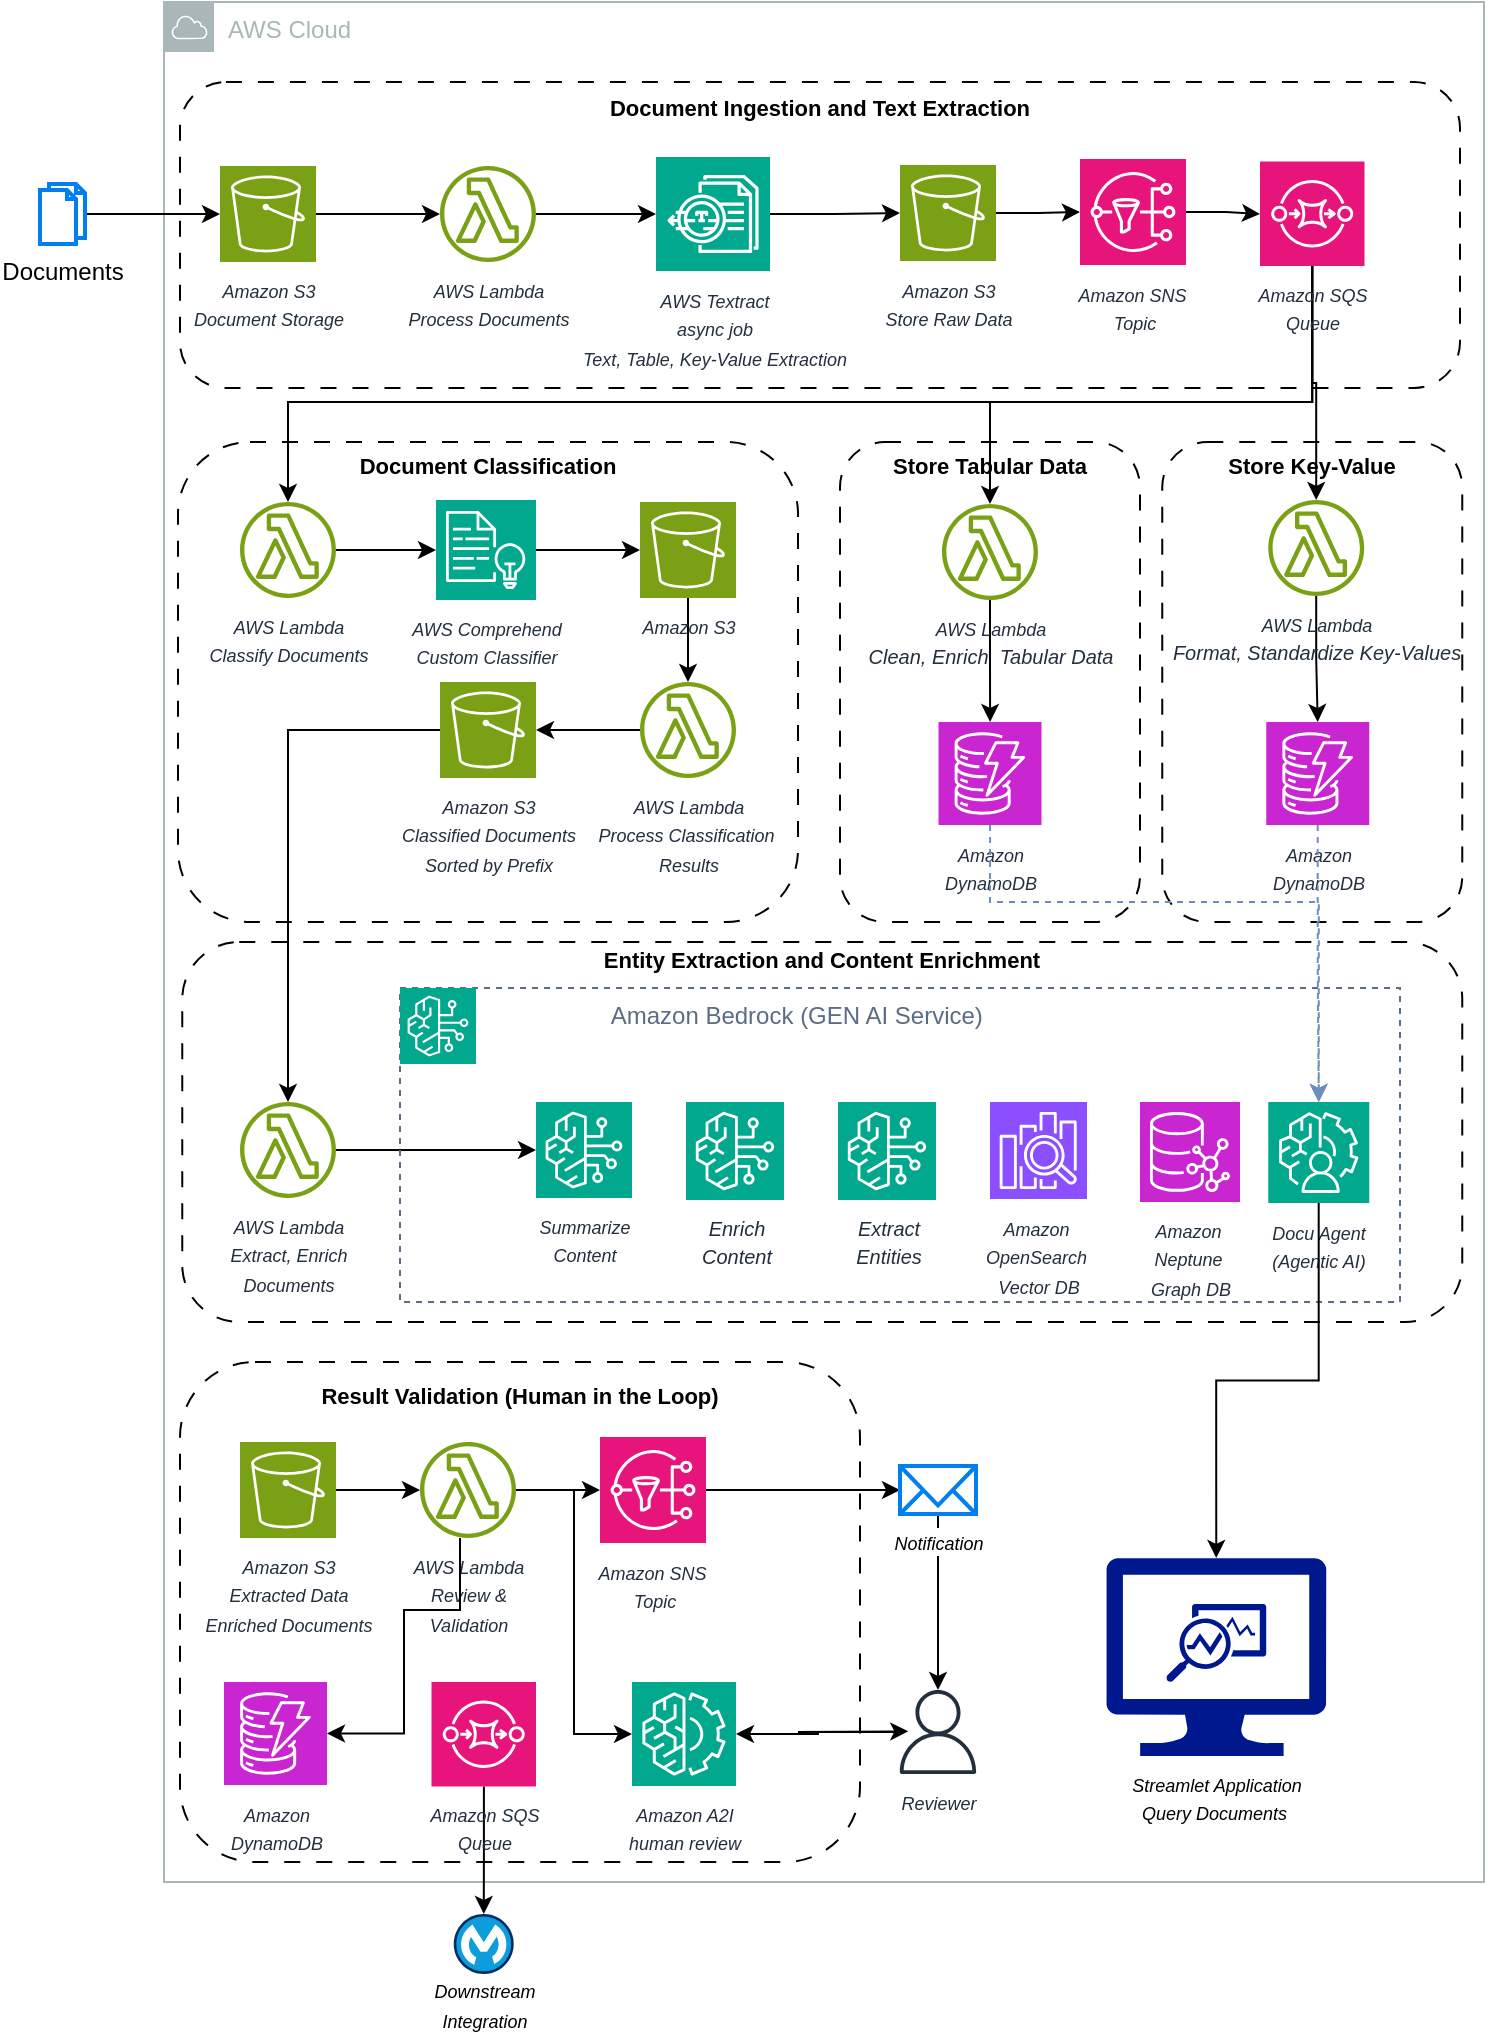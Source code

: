 <mxfile version="27.0.3">
  <diagram name="Page-1" id="NogRkSOAm32XdrOW8xc-">
    <mxGraphModel dx="1001" dy="650" grid="1" gridSize="10" guides="1" tooltips="1" connect="1" arrows="1" fold="1" page="1" pageScale="1" pageWidth="827" pageHeight="1169" background="light-dark(#ffffff, #121212)" math="0" shadow="0">
      <root>
        <mxCell id="0" />
        <mxCell id="1" parent="0" />
        <mxCell id="T2LF8L_uDnmq5nDxk4sU-1" value="AWS Cloud" style="sketch=0;outlineConnect=0;gradientColor=none;html=1;whiteSpace=wrap;fontSize=12;fontStyle=0;shape=mxgraph.aws4.group;grIcon=mxgraph.aws4.group_aws_cloud;strokeColor=#AAB7B8;fillColor=none;verticalAlign=top;align=left;spacingLeft=30;fontColor=#AAB7B8;dashed=0;" parent="1" vertex="1">
          <mxGeometry x="102" y="144" width="660" height="940" as="geometry" />
        </mxCell>
        <mxCell id="gYwktDeHYhvJT9wic2Yn-28" value="&lt;font style=&quot;font-size: 11px;&quot;&gt;&lt;b&gt;Entity Extraction and Content Enrichment&lt;/b&gt;&lt;/font&gt;&lt;div&gt;&lt;span style=&quot;font-size: 11px;&quot;&gt;&lt;b&gt;&lt;br&gt;&lt;/b&gt;&lt;/span&gt;&lt;/div&gt;&lt;div&gt;&lt;span style=&quot;font-size: 11px;&quot;&gt;&lt;b&gt;&lt;br&gt;&lt;/b&gt;&lt;/span&gt;&lt;/div&gt;&lt;div&gt;&lt;span style=&quot;font-size: 11px;&quot;&gt;&lt;b&gt;&lt;br&gt;&lt;/b&gt;&lt;/span&gt;&lt;div&gt;&lt;b&gt;&lt;br&gt;&lt;/b&gt;&lt;/div&gt;&lt;div&gt;&lt;b&gt;&lt;br&gt;&lt;/b&gt;&lt;/div&gt;&lt;div&gt;&lt;b&gt;&lt;br&gt;&lt;/b&gt;&lt;/div&gt;&lt;div&gt;&lt;b&gt;&lt;br&gt;&lt;/b&gt;&lt;/div&gt;&lt;div&gt;&lt;b&gt;&lt;br&gt;&lt;/b&gt;&lt;/div&gt;&lt;div&gt;&lt;b&gt;&lt;br&gt;&lt;/b&gt;&lt;/div&gt;&lt;div&gt;&lt;b&gt;&lt;br&gt;&lt;/b&gt;&lt;/div&gt;&lt;div&gt;&lt;b&gt;&lt;br&gt;&lt;/b&gt;&lt;/div&gt;&lt;div&gt;&lt;br&gt;&lt;/div&gt;&lt;/div&gt;" style="rounded=1;whiteSpace=wrap;html=1;gradientColor=none;fillColor=none;dashed=1;dashPattern=8 8;" vertex="1" parent="1">
          <mxGeometry x="111.13" y="614" width="640" height="190" as="geometry" />
        </mxCell>
        <mxCell id="gYwktDeHYhvJT9wic2Yn-6" value="&lt;font style=&quot;font-size: 11px;&quot;&gt;&lt;b&gt;Document Ingestion and Text Extraction&lt;/b&gt;&lt;/font&gt;&lt;div&gt;&lt;br&gt;&lt;/div&gt;&lt;div&gt;&lt;br&gt;&lt;/div&gt;&lt;div&gt;&lt;br&gt;&lt;/div&gt;&lt;div&gt;&lt;br&gt;&lt;/div&gt;&lt;div&gt;&lt;br&gt;&lt;/div&gt;&lt;div&gt;&lt;br&gt;&lt;/div&gt;&lt;div&gt;&lt;br&gt;&lt;/div&gt;&lt;div&gt;&lt;br&gt;&lt;/div&gt;&lt;div&gt;&lt;br&gt;&lt;/div&gt;" style="rounded=1;whiteSpace=wrap;html=1;gradientColor=none;fillColor=none;dashed=1;dashPattern=8 8;" vertex="1" parent="1">
          <mxGeometry x="110" y="184" width="640" height="153" as="geometry" />
        </mxCell>
        <mxCell id="T2LF8L_uDnmq5nDxk4sU-6" value="" style="edgeStyle=orthogonalEdgeStyle;rounded=0;orthogonalLoop=1;jettySize=auto;html=1;" parent="1" source="T2LF8L_uDnmq5nDxk4sU-2" target="T2LF8L_uDnmq5nDxk4sU-5" edge="1">
          <mxGeometry relative="1" as="geometry" />
        </mxCell>
        <mxCell id="T2LF8L_uDnmq5nDxk4sU-2" value="&lt;i&gt;&lt;font style=&quot;font-size: 9px;&quot;&gt;Amazon S3&lt;/font&gt;&lt;/i&gt;&lt;div&gt;&lt;i&gt;&lt;font style=&quot;font-size: 9px;&quot;&gt;Document Storage&lt;/font&gt;&lt;/i&gt;&lt;/div&gt;" style="sketch=0;points=[[0,0,0],[0.25,0,0],[0.5,0,0],[0.75,0,0],[1,0,0],[0,1,0],[0.25,1,0],[0.5,1,0],[0.75,1,0],[1,1,0],[0,0.25,0],[0,0.5,0],[0,0.75,0],[1,0.25,0],[1,0.5,0],[1,0.75,0]];outlineConnect=0;fontColor=#232F3E;fillColor=#7AA116;strokeColor=#ffffff;dashed=0;verticalLabelPosition=bottom;verticalAlign=top;align=center;html=1;fontSize=12;fontStyle=0;aspect=fixed;shape=mxgraph.aws4.resourceIcon;resIcon=mxgraph.aws4.s3;" parent="1" vertex="1">
          <mxGeometry x="130" y="226" width="48" height="48" as="geometry" />
        </mxCell>
        <mxCell id="T2LF8L_uDnmq5nDxk4sU-4" value="" style="edgeStyle=orthogonalEdgeStyle;rounded=0;orthogonalLoop=1;jettySize=auto;html=1;" parent="1" source="T2LF8L_uDnmq5nDxk4sU-3" target="T2LF8L_uDnmq5nDxk4sU-2" edge="1">
          <mxGeometry relative="1" as="geometry" />
        </mxCell>
        <mxCell id="T2LF8L_uDnmq5nDxk4sU-3" value="Documents" style="html=1;verticalLabelPosition=bottom;align=center;labelBackgroundColor=#ffffff;verticalAlign=top;strokeWidth=2;strokeColor=#0080F0;shadow=0;dashed=0;shape=mxgraph.ios7.icons.documents;" parent="1" vertex="1">
          <mxGeometry x="40" y="235" width="22.5" height="30" as="geometry" />
        </mxCell>
        <mxCell id="T2LF8L_uDnmq5nDxk4sU-8" value="" style="edgeStyle=orthogonalEdgeStyle;rounded=0;orthogonalLoop=1;jettySize=auto;html=1;" parent="1" source="T2LF8L_uDnmq5nDxk4sU-5" target="T2LF8L_uDnmq5nDxk4sU-7" edge="1">
          <mxGeometry relative="1" as="geometry" />
        </mxCell>
        <mxCell id="T2LF8L_uDnmq5nDxk4sU-5" value="&lt;font style=&quot;font-size: 9px;&quot;&gt;&lt;i&gt;AWS Lambda&lt;/i&gt;&lt;/font&gt;&lt;div&gt;&lt;font style=&quot;font-size: 9px;&quot;&gt;&lt;i&gt;Process Documents&lt;/i&gt;&lt;/font&gt;&lt;/div&gt;" style="sketch=0;outlineConnect=0;fontColor=#232F3E;gradientColor=none;fillColor=#7AA116;strokeColor=none;dashed=0;verticalLabelPosition=bottom;verticalAlign=top;align=center;html=1;fontSize=12;fontStyle=0;aspect=fixed;pointerEvents=1;shape=mxgraph.aws4.lambda_function;" parent="1" vertex="1">
          <mxGeometry x="240" y="226" width="48" height="48" as="geometry" />
        </mxCell>
        <mxCell id="T2LF8L_uDnmq5nDxk4sU-12" value="" style="edgeStyle=orthogonalEdgeStyle;rounded=0;orthogonalLoop=1;jettySize=auto;html=1;" parent="1" source="T2LF8L_uDnmq5nDxk4sU-7" target="T2LF8L_uDnmq5nDxk4sU-11" edge="1">
          <mxGeometry relative="1" as="geometry" />
        </mxCell>
        <mxCell id="T2LF8L_uDnmq5nDxk4sU-7" value="&lt;font style=&quot;font-size: 9px;&quot;&gt;&lt;i&gt;AWS Textract&lt;/i&gt;&lt;/font&gt;&lt;div&gt;&lt;font style=&quot;font-size: 9px;&quot;&gt;&lt;i&gt;async job&lt;/i&gt;&lt;/font&gt;&lt;/div&gt;&lt;div&gt;&lt;font style=&quot;font-size: 9px;&quot;&gt;&lt;i&gt;Text, Table, Key-Value Extraction&lt;/i&gt;&lt;/font&gt;&lt;/div&gt;" style="sketch=0;points=[[0,0,0],[0.25,0,0],[0.5,0,0],[0.75,0,0],[1,0,0],[0,1,0],[0.25,1,0],[0.5,1,0],[0.75,1,0],[1,1,0],[0,0.25,0],[0,0.5,0],[0,0.75,0],[1,0.25,0],[1,0.5,0],[1,0.75,0]];outlineConnect=0;fontColor=#232F3E;fillColor=#01A88D;strokeColor=#ffffff;dashed=0;verticalLabelPosition=bottom;verticalAlign=top;align=center;html=1;fontSize=12;fontStyle=0;aspect=fixed;shape=mxgraph.aws4.resourceIcon;resIcon=mxgraph.aws4.textract;" parent="1" vertex="1">
          <mxGeometry x="348" y="221.5" width="57" height="57" as="geometry" />
        </mxCell>
        <mxCell id="gYwktDeHYhvJT9wic2Yn-2" value="" style="edgeStyle=orthogonalEdgeStyle;rounded=0;orthogonalLoop=1;jettySize=auto;html=1;" edge="1" parent="1" source="T2LF8L_uDnmq5nDxk4sU-11" target="gYwktDeHYhvJT9wic2Yn-1">
          <mxGeometry relative="1" as="geometry" />
        </mxCell>
        <mxCell id="T2LF8L_uDnmq5nDxk4sU-11" value="&lt;i&gt;&lt;font style=&quot;font-size: 9px;&quot;&gt;Amazon S3&lt;/font&gt;&lt;/i&gt;&lt;div&gt;&lt;font style=&quot;font-size: 9px;&quot;&gt;&lt;i&gt;Store Raw Data&lt;/i&gt;&lt;/font&gt;&lt;/div&gt;" style="sketch=0;points=[[0,0,0],[0.25,0,0],[0.5,0,0],[0.75,0,0],[1,0,0],[0,1,0],[0.25,1,0],[0.5,1,0],[0.75,1,0],[1,1,0],[0,0.25,0],[0,0.5,0],[0,0.75,0],[1,0.25,0],[1,0.5,0],[1,0.75,0]];outlineConnect=0;fontColor=#232F3E;fillColor=#7AA116;strokeColor=#ffffff;dashed=0;verticalLabelPosition=bottom;verticalAlign=top;align=center;html=1;fontSize=12;fontStyle=0;aspect=fixed;shape=mxgraph.aws4.resourceIcon;resIcon=mxgraph.aws4.s3;" parent="1" vertex="1">
          <mxGeometry x="470" y="225.5" width="48" height="48" as="geometry" />
        </mxCell>
        <mxCell id="gYwktDeHYhvJT9wic2Yn-5" value="" style="edgeStyle=orthogonalEdgeStyle;rounded=0;orthogonalLoop=1;jettySize=auto;html=1;" edge="1" parent="1" source="gYwktDeHYhvJT9wic2Yn-1" target="gYwktDeHYhvJT9wic2Yn-4">
          <mxGeometry relative="1" as="geometry" />
        </mxCell>
        <mxCell id="gYwktDeHYhvJT9wic2Yn-1" value="&lt;font style=&quot;font-size: 9px;&quot;&gt;&lt;i&gt;Amazon SNS&amp;nbsp;&lt;/i&gt;&lt;/font&gt;&lt;div&gt;&lt;font style=&quot;font-size: 9px;&quot;&gt;&lt;i&gt;Topic&lt;/i&gt;&lt;/font&gt;&lt;/div&gt;" style="sketch=0;points=[[0,0,0],[0.25,0,0],[0.5,0,0],[0.75,0,0],[1,0,0],[0,1,0],[0.25,1,0],[0.5,1,0],[0.75,1,0],[1,1,0],[0,0.25,0],[0,0.5,0],[0,0.75,0],[1,0.25,0],[1,0.5,0],[1,0.75,0]];outlineConnect=0;fontColor=#232F3E;fillColor=#E7157B;strokeColor=#ffffff;dashed=0;verticalLabelPosition=bottom;verticalAlign=top;align=center;html=1;fontSize=12;fontStyle=0;aspect=fixed;shape=mxgraph.aws4.resourceIcon;resIcon=mxgraph.aws4.sns;" vertex="1" parent="1">
          <mxGeometry x="560" y="222.5" width="53" height="53" as="geometry" />
        </mxCell>
        <mxCell id="gYwktDeHYhvJT9wic2Yn-9" style="edgeStyle=orthogonalEdgeStyle;rounded=0;orthogonalLoop=1;jettySize=auto;html=1;" edge="1" parent="1" source="gYwktDeHYhvJT9wic2Yn-4" target="gYwktDeHYhvJT9wic2Yn-8">
          <mxGeometry relative="1" as="geometry">
            <Array as="points">
              <mxPoint x="676" y="344" />
              <mxPoint x="164" y="344" />
            </Array>
          </mxGeometry>
        </mxCell>
        <mxCell id="gYwktDeHYhvJT9wic2Yn-21" style="edgeStyle=orthogonalEdgeStyle;rounded=0;orthogonalLoop=1;jettySize=auto;html=1;" edge="1" parent="1" source="gYwktDeHYhvJT9wic2Yn-4" target="gYwktDeHYhvJT9wic2Yn-20">
          <mxGeometry relative="1" as="geometry" />
        </mxCell>
        <mxCell id="gYwktDeHYhvJT9wic2Yn-25" style="edgeStyle=orthogonalEdgeStyle;rounded=0;orthogonalLoop=1;jettySize=auto;html=1;exitX=0.5;exitY=1;exitDx=0;exitDy=0;exitPerimeter=0;" edge="1" parent="1" source="gYwktDeHYhvJT9wic2Yn-4" target="gYwktDeHYhvJT9wic2Yn-24">
          <mxGeometry relative="1" as="geometry">
            <mxPoint x="680" y="274" as="sourcePoint" />
            <Array as="points">
              <mxPoint x="676" y="344" />
              <mxPoint x="515" y="344" />
            </Array>
          </mxGeometry>
        </mxCell>
        <mxCell id="gYwktDeHYhvJT9wic2Yn-4" value="&lt;font style=&quot;font-size: 9px;&quot;&gt;&lt;i&gt;Amazon SQS&lt;/i&gt;&lt;/font&gt;&lt;div&gt;&lt;font style=&quot;font-size: 9px;&quot;&gt;&lt;i&gt;Queue&lt;/i&gt;&lt;/font&gt;&lt;/div&gt;" style="sketch=0;points=[[0,0,0],[0.25,0,0],[0.5,0,0],[0.75,0,0],[1,0,0],[0,1,0],[0.25,1,0],[0.5,1,0],[0.75,1,0],[1,1,0],[0,0.25,0],[0,0.5,0],[0,0.75,0],[1,0.25,0],[1,0.5,0],[1,0.75,0]];outlineConnect=0;fontColor=#232F3E;fillColor=#E7157B;strokeColor=#ffffff;dashed=0;verticalLabelPosition=bottom;verticalAlign=top;align=center;html=1;fontSize=12;fontStyle=0;aspect=fixed;shape=mxgraph.aws4.resourceIcon;resIcon=mxgraph.aws4.sqs;" vertex="1" parent="1">
          <mxGeometry x="650" y="223.75" width="52.25" height="52.25" as="geometry" />
        </mxCell>
        <mxCell id="gYwktDeHYhvJT9wic2Yn-7" value="&lt;font style=&quot;font-size: 11px;&quot;&gt;&lt;b&gt;Document Classification&lt;/b&gt;&lt;/font&gt;&lt;div&gt;&lt;span style=&quot;font-size: 11px;&quot;&gt;&lt;br&gt;&lt;/span&gt;&lt;/div&gt;&lt;div&gt;&lt;span style=&quot;font-size: 11px;&quot;&gt;&lt;br&gt;&lt;/span&gt;&lt;/div&gt;&lt;div&gt;&lt;br&gt;&lt;/div&gt;&lt;div&gt;&lt;span style=&quot;font-size: 11px;&quot;&gt;&lt;br&gt;&lt;/span&gt;&lt;/div&gt;&lt;div&gt;&lt;span style=&quot;font-size: 11px;&quot;&gt;&lt;br&gt;&lt;/span&gt;&lt;/div&gt;&lt;div&gt;&lt;span style=&quot;font-size: 11px;&quot;&gt;&lt;br&gt;&lt;/span&gt;&lt;div&gt;&lt;br&gt;&lt;/div&gt;&lt;div&gt;&lt;br&gt;&lt;/div&gt;&lt;div&gt;&lt;br&gt;&lt;/div&gt;&lt;div&gt;&lt;br&gt;&lt;/div&gt;&lt;div&gt;&lt;br&gt;&lt;/div&gt;&lt;div&gt;&lt;br&gt;&lt;/div&gt;&lt;div&gt;&lt;br&gt;&lt;/div&gt;&lt;div&gt;&lt;br&gt;&lt;/div&gt;&lt;div&gt;&lt;br&gt;&lt;/div&gt;&lt;/div&gt;" style="rounded=1;whiteSpace=wrap;html=1;gradientColor=none;fillColor=none;dashed=1;dashPattern=8 8;" vertex="1" parent="1">
          <mxGeometry x="109" y="364" width="310" height="240" as="geometry" />
        </mxCell>
        <mxCell id="gYwktDeHYhvJT9wic2Yn-11" value="" style="edgeStyle=orthogonalEdgeStyle;rounded=0;orthogonalLoop=1;jettySize=auto;html=1;" edge="1" parent="1" source="gYwktDeHYhvJT9wic2Yn-8" target="gYwktDeHYhvJT9wic2Yn-10">
          <mxGeometry relative="1" as="geometry" />
        </mxCell>
        <mxCell id="gYwktDeHYhvJT9wic2Yn-8" value="&lt;font style=&quot;font-size: 9px;&quot;&gt;&lt;i&gt;AWS Lambda&lt;/i&gt;&lt;/font&gt;&lt;div&gt;&lt;font style=&quot;font-size: 9px;&quot;&gt;&lt;i&gt;Classify Documents&lt;/i&gt;&lt;/font&gt;&lt;/div&gt;" style="sketch=0;outlineConnect=0;fontColor=#232F3E;gradientColor=none;fillColor=#7AA116;strokeColor=none;dashed=0;verticalLabelPosition=bottom;verticalAlign=top;align=center;html=1;fontSize=12;fontStyle=0;aspect=fixed;pointerEvents=1;shape=mxgraph.aws4.lambda_function;" vertex="1" parent="1">
          <mxGeometry x="140" y="394" width="48" height="48" as="geometry" />
        </mxCell>
        <mxCell id="gYwktDeHYhvJT9wic2Yn-13" value="" style="edgeStyle=orthogonalEdgeStyle;rounded=0;orthogonalLoop=1;jettySize=auto;html=1;" edge="1" parent="1" source="gYwktDeHYhvJT9wic2Yn-10" target="gYwktDeHYhvJT9wic2Yn-12">
          <mxGeometry relative="1" as="geometry" />
        </mxCell>
        <mxCell id="gYwktDeHYhvJT9wic2Yn-10" value="&lt;font style=&quot;font-size: 9px;&quot;&gt;&lt;i&gt;AWS Comprehend&lt;/i&gt;&lt;/font&gt;&lt;div&gt;&lt;font style=&quot;font-size: 9px;&quot;&gt;&lt;i&gt;Custom Classifier&lt;/i&gt;&lt;/font&gt;&lt;/div&gt;" style="sketch=0;points=[[0,0,0],[0.25,0,0],[0.5,0,0],[0.75,0,0],[1,0,0],[0,1,0],[0.25,1,0],[0.5,1,0],[0.75,1,0],[1,1,0],[0,0.25,0],[0,0.5,0],[0,0.75,0],[1,0.25,0],[1,0.5,0],[1,0.75,0]];outlineConnect=0;fontColor=#232F3E;fillColor=#01A88D;strokeColor=#ffffff;dashed=0;verticalLabelPosition=bottom;verticalAlign=top;align=center;html=1;fontSize=12;fontStyle=0;aspect=fixed;shape=mxgraph.aws4.resourceIcon;resIcon=mxgraph.aws4.comprehend;" vertex="1" parent="1">
          <mxGeometry x="238" y="393" width="50" height="50" as="geometry" />
        </mxCell>
        <mxCell id="gYwktDeHYhvJT9wic2Yn-15" value="" style="edgeStyle=orthogonalEdgeStyle;rounded=0;orthogonalLoop=1;jettySize=auto;html=1;" edge="1" parent="1" source="gYwktDeHYhvJT9wic2Yn-12" target="gYwktDeHYhvJT9wic2Yn-14">
          <mxGeometry relative="1" as="geometry" />
        </mxCell>
        <mxCell id="gYwktDeHYhvJT9wic2Yn-12" value="&lt;i&gt;&lt;font style=&quot;font-size: 9px;&quot;&gt;Amazon S3&lt;/font&gt;&lt;/i&gt;" style="sketch=0;points=[[0,0,0],[0.25,0,0],[0.5,0,0],[0.75,0,0],[1,0,0],[0,1,0],[0.25,1,0],[0.5,1,0],[0.75,1,0],[1,1,0],[0,0.25,0],[0,0.5,0],[0,0.75,0],[1,0.25,0],[1,0.5,0],[1,0.75,0]];outlineConnect=0;fontColor=#232F3E;fillColor=#7AA116;strokeColor=#ffffff;dashed=0;verticalLabelPosition=bottom;verticalAlign=top;align=center;html=1;fontSize=12;fontStyle=0;aspect=fixed;shape=mxgraph.aws4.resourceIcon;resIcon=mxgraph.aws4.s3;" vertex="1" parent="1">
          <mxGeometry x="340" y="394" width="48" height="48" as="geometry" />
        </mxCell>
        <mxCell id="gYwktDeHYhvJT9wic2Yn-17" value="" style="edgeStyle=orthogonalEdgeStyle;rounded=0;orthogonalLoop=1;jettySize=auto;html=1;" edge="1" parent="1" source="gYwktDeHYhvJT9wic2Yn-14" target="gYwktDeHYhvJT9wic2Yn-16">
          <mxGeometry relative="1" as="geometry" />
        </mxCell>
        <mxCell id="gYwktDeHYhvJT9wic2Yn-14" value="&lt;font style=&quot;font-size: 9px;&quot;&gt;&lt;i&gt;AWS Lambda&lt;/i&gt;&lt;/font&gt;&lt;div&gt;&lt;font style=&quot;font-size: 9px;&quot;&gt;&lt;i&gt;Process Classification&amp;nbsp;&lt;/i&gt;&lt;/font&gt;&lt;/div&gt;&lt;div&gt;&lt;font style=&quot;font-size: 9px;&quot;&gt;&lt;i&gt;Results&lt;/i&gt;&lt;/font&gt;&lt;/div&gt;" style="sketch=0;outlineConnect=0;fontColor=#232F3E;gradientColor=none;fillColor=#7AA116;strokeColor=none;dashed=0;verticalLabelPosition=bottom;verticalAlign=top;align=center;html=1;fontSize=12;fontStyle=0;aspect=fixed;pointerEvents=1;shape=mxgraph.aws4.lambda_function;" vertex="1" parent="1">
          <mxGeometry x="340" y="484" width="48" height="48" as="geometry" />
        </mxCell>
        <mxCell id="gYwktDeHYhvJT9wic2Yn-30" style="edgeStyle=orthogonalEdgeStyle;rounded=0;orthogonalLoop=1;jettySize=auto;html=1;" edge="1" parent="1" source="gYwktDeHYhvJT9wic2Yn-16" target="gYwktDeHYhvJT9wic2Yn-29">
          <mxGeometry relative="1" as="geometry" />
        </mxCell>
        <mxCell id="gYwktDeHYhvJT9wic2Yn-16" value="&lt;i&gt;&lt;font style=&quot;font-size: 9px;&quot;&gt;Amazon S3&lt;/font&gt;&lt;/i&gt;&lt;div&gt;&lt;i&gt;&lt;font style=&quot;font-size: 9px;&quot;&gt;Classified Documents&lt;/font&gt;&lt;/i&gt;&lt;/div&gt;&lt;div&gt;&lt;i&gt;&lt;font style=&quot;font-size: 9px;&quot;&gt;Sorted by Prefix&lt;/font&gt;&lt;/i&gt;&lt;/div&gt;" style="sketch=0;points=[[0,0,0],[0.25,0,0],[0.5,0,0],[0.75,0,0],[1,0,0],[0,1,0],[0.25,1,0],[0.5,1,0],[0.75,1,0],[1,1,0],[0,0.25,0],[0,0.5,0],[0,0.75,0],[1,0.25,0],[1,0.5,0],[1,0.75,0]];outlineConnect=0;fontColor=#232F3E;fillColor=#7AA116;strokeColor=#ffffff;dashed=0;verticalLabelPosition=bottom;verticalAlign=top;align=center;html=1;fontSize=12;fontStyle=0;aspect=fixed;shape=mxgraph.aws4.resourceIcon;resIcon=mxgraph.aws4.s3;" vertex="1" parent="1">
          <mxGeometry x="240" y="484" width="48" height="48" as="geometry" />
        </mxCell>
        <mxCell id="gYwktDeHYhvJT9wic2Yn-18" value="&lt;font style=&quot;font-size: 11px;&quot;&gt;&lt;b&gt;Store Tabular Data&lt;/b&gt;&lt;/font&gt;&lt;div&gt;&lt;span style=&quot;font-size: 11px;&quot;&gt;&lt;br&gt;&lt;/span&gt;&lt;/div&gt;&lt;div&gt;&lt;span style=&quot;font-size: 11px;&quot;&gt;&lt;br&gt;&lt;/span&gt;&lt;/div&gt;&lt;div&gt;&lt;br&gt;&lt;/div&gt;&lt;div&gt;&lt;span style=&quot;font-size: 11px;&quot;&gt;&lt;br&gt;&lt;/span&gt;&lt;/div&gt;&lt;div&gt;&lt;span style=&quot;font-size: 11px;&quot;&gt;&lt;br&gt;&lt;/span&gt;&lt;/div&gt;&lt;div&gt;&lt;span style=&quot;font-size: 11px;&quot;&gt;&lt;br&gt;&lt;/span&gt;&lt;div&gt;&lt;br&gt;&lt;/div&gt;&lt;div&gt;&lt;br&gt;&lt;/div&gt;&lt;div&gt;&lt;br&gt;&lt;/div&gt;&lt;div&gt;&lt;br&gt;&lt;/div&gt;&lt;div&gt;&lt;br&gt;&lt;/div&gt;&lt;div&gt;&lt;br&gt;&lt;/div&gt;&lt;div&gt;&lt;br&gt;&lt;/div&gt;&lt;div&gt;&lt;br&gt;&lt;/div&gt;&lt;div&gt;&lt;br&gt;&lt;/div&gt;&lt;/div&gt;" style="rounded=1;whiteSpace=wrap;html=1;gradientColor=none;fillColor=none;dashed=1;dashPattern=8 8;" vertex="1" parent="1">
          <mxGeometry x="440" y="364" width="150" height="240" as="geometry" />
        </mxCell>
        <mxCell id="gYwktDeHYhvJT9wic2Yn-19" value="&lt;font style=&quot;font-size: 11px;&quot;&gt;&lt;b&gt;Store Key-Value&lt;/b&gt;&lt;/font&gt;&lt;div&gt;&lt;span style=&quot;font-size: 11px;&quot;&gt;&lt;b&gt;&lt;br&gt;&lt;/b&gt;&lt;/span&gt;&lt;/div&gt;&lt;div&gt;&lt;span style=&quot;font-size: 11px;&quot;&gt;&lt;b&gt;&lt;br&gt;&lt;/b&gt;&lt;/span&gt;&lt;/div&gt;&lt;div&gt;&lt;b&gt;&lt;br&gt;&lt;/b&gt;&lt;/div&gt;&lt;div&gt;&lt;span style=&quot;font-size: 11px;&quot;&gt;&lt;b&gt;&lt;br&gt;&lt;/b&gt;&lt;/span&gt;&lt;/div&gt;&lt;div&gt;&lt;span style=&quot;font-size: 11px;&quot;&gt;&lt;b&gt;&lt;br&gt;&lt;/b&gt;&lt;/span&gt;&lt;/div&gt;&lt;div&gt;&lt;span style=&quot;font-size: 11px;&quot;&gt;&lt;b&gt;&lt;br&gt;&lt;/b&gt;&lt;/span&gt;&lt;div&gt;&lt;b&gt;&lt;br&gt;&lt;/b&gt;&lt;/div&gt;&lt;div&gt;&lt;b&gt;&lt;br&gt;&lt;/b&gt;&lt;/div&gt;&lt;div&gt;&lt;b&gt;&lt;br&gt;&lt;/b&gt;&lt;/div&gt;&lt;div&gt;&lt;b&gt;&lt;br&gt;&lt;/b&gt;&lt;/div&gt;&lt;div&gt;&lt;b&gt;&lt;br&gt;&lt;/b&gt;&lt;/div&gt;&lt;div&gt;&lt;b&gt;&lt;br&gt;&lt;/b&gt;&lt;/div&gt;&lt;div&gt;&lt;b&gt;&lt;br&gt;&lt;/b&gt;&lt;/div&gt;&lt;div&gt;&lt;b&gt;&lt;br&gt;&lt;/b&gt;&lt;/div&gt;&lt;div&gt;&lt;br&gt;&lt;/div&gt;&lt;/div&gt;" style="rounded=1;whiteSpace=wrap;html=1;gradientColor=none;fillColor=none;dashed=1;dashPattern=8 8;" vertex="1" parent="1">
          <mxGeometry x="601.13" y="364" width="150" height="240" as="geometry" />
        </mxCell>
        <mxCell id="gYwktDeHYhvJT9wic2Yn-23" value="" style="edgeStyle=orthogonalEdgeStyle;rounded=0;orthogonalLoop=1;jettySize=auto;html=1;" edge="1" parent="1" source="gYwktDeHYhvJT9wic2Yn-20" target="gYwktDeHYhvJT9wic2Yn-22">
          <mxGeometry relative="1" as="geometry" />
        </mxCell>
        <mxCell id="gYwktDeHYhvJT9wic2Yn-20" value="&lt;font style=&quot;font-size: 9px;&quot;&gt;&lt;i&gt;AWS Lambda&lt;/i&gt;&lt;/font&gt;&lt;div&gt;&lt;font size=&quot;1&quot;&gt;&lt;i&gt;Format, Standardize Key-Values&lt;/i&gt;&lt;/font&gt;&lt;/div&gt;" style="sketch=0;outlineConnect=0;fontColor=#232F3E;gradientColor=none;fillColor=#7AA116;strokeColor=none;dashed=0;verticalLabelPosition=bottom;verticalAlign=top;align=center;html=1;fontSize=12;fontStyle=0;aspect=fixed;pointerEvents=1;shape=mxgraph.aws4.lambda_function;" vertex="1" parent="1">
          <mxGeometry x="654.13" y="393" width="48" height="48" as="geometry" />
        </mxCell>
        <mxCell id="gYwktDeHYhvJT9wic2Yn-22" value="&lt;font style=&quot;font-size: 9px;&quot;&gt;&lt;i&gt;Amazon&lt;/i&gt;&lt;/font&gt;&lt;div&gt;&lt;font style=&quot;font-size: 9px;&quot;&gt;&lt;i&gt;DynamoDB&lt;/i&gt;&lt;/font&gt;&lt;/div&gt;" style="sketch=0;points=[[0,0,0],[0.25,0,0],[0.5,0,0],[0.75,0,0],[1,0,0],[0,1,0],[0.25,1,0],[0.5,1,0],[0.75,1,0],[1,1,0],[0,0.25,0],[0,0.5,0],[0,0.75,0],[1,0.25,0],[1,0.5,0],[1,0.75,0]];outlineConnect=0;fontColor=#232F3E;fillColor=#C925D1;strokeColor=#ffffff;dashed=0;verticalLabelPosition=bottom;verticalAlign=top;align=center;html=1;fontSize=12;fontStyle=0;aspect=fixed;shape=mxgraph.aws4.resourceIcon;resIcon=mxgraph.aws4.dynamodb;" vertex="1" parent="1">
          <mxGeometry x="653.13" y="504" width="51.5" height="51.5" as="geometry" />
        </mxCell>
        <mxCell id="gYwktDeHYhvJT9wic2Yn-27" value="" style="edgeStyle=orthogonalEdgeStyle;rounded=0;orthogonalLoop=1;jettySize=auto;html=1;" edge="1" parent="1" source="gYwktDeHYhvJT9wic2Yn-24" target="gYwktDeHYhvJT9wic2Yn-26">
          <mxGeometry relative="1" as="geometry" />
        </mxCell>
        <mxCell id="gYwktDeHYhvJT9wic2Yn-24" value="&lt;font style=&quot;font-size: 9px;&quot;&gt;&lt;i&gt;AWS Lambda&lt;/i&gt;&lt;/font&gt;&lt;div&gt;&lt;font size=&quot;1&quot;&gt;&lt;i&gt;Clean, Enrich&amp;nbsp; Tabular Data&lt;/i&gt;&lt;/font&gt;&lt;/div&gt;" style="sketch=0;outlineConnect=0;fontColor=#232F3E;gradientColor=none;fillColor=#7AA116;strokeColor=none;dashed=0;verticalLabelPosition=bottom;verticalAlign=top;align=center;html=1;fontSize=12;fontStyle=0;aspect=fixed;pointerEvents=1;shape=mxgraph.aws4.lambda_function;" vertex="1" parent="1">
          <mxGeometry x="491" y="395" width="48" height="48" as="geometry" />
        </mxCell>
        <mxCell id="gYwktDeHYhvJT9wic2Yn-26" value="&lt;font style=&quot;font-size: 9px;&quot;&gt;&lt;i&gt;Amazon&lt;/i&gt;&lt;/font&gt;&lt;div&gt;&lt;font style=&quot;font-size: 9px;&quot;&gt;&lt;i&gt;DynamoDB&lt;/i&gt;&lt;/font&gt;&lt;/div&gt;" style="sketch=0;points=[[0,0,0],[0.25,0,0],[0.5,0,0],[0.75,0,0],[1,0,0],[0,1,0],[0.25,1,0],[0.5,1,0],[0.75,1,0],[1,1,0],[0,0.25,0],[0,0.5,0],[0,0.75,0],[1,0.25,0],[1,0.5,0],[1,0.75,0]];outlineConnect=0;fontColor=#232F3E;fillColor=#C925D1;strokeColor=#ffffff;dashed=0;verticalLabelPosition=bottom;verticalAlign=top;align=center;html=1;fontSize=12;fontStyle=0;aspect=fixed;shape=mxgraph.aws4.resourceIcon;resIcon=mxgraph.aws4.dynamodb;" vertex="1" parent="1">
          <mxGeometry x="489.25" y="504" width="51.5" height="51.5" as="geometry" />
        </mxCell>
        <mxCell id="gYwktDeHYhvJT9wic2Yn-35" value="" style="edgeStyle=orthogonalEdgeStyle;rounded=0;orthogonalLoop=1;jettySize=auto;html=1;" edge="1" parent="1" source="gYwktDeHYhvJT9wic2Yn-29" target="gYwktDeHYhvJT9wic2Yn-34">
          <mxGeometry relative="1" as="geometry" />
        </mxCell>
        <mxCell id="gYwktDeHYhvJT9wic2Yn-29" value="&lt;font style=&quot;font-size: 9px;&quot;&gt;&lt;i&gt;AWS Lambda&lt;/i&gt;&lt;/font&gt;&lt;div&gt;&lt;font style=&quot;font-size: 9px;&quot;&gt;&lt;i&gt;Extract, Enrich&lt;/i&gt;&lt;/font&gt;&lt;/div&gt;&lt;div&gt;&lt;font style=&quot;font-size: 9px;&quot;&gt;&lt;i&gt;Documents&lt;/i&gt;&lt;/font&gt;&lt;/div&gt;" style="sketch=0;outlineConnect=0;fontColor=#232F3E;gradientColor=none;fillColor=#7AA116;strokeColor=none;dashed=0;verticalLabelPosition=bottom;verticalAlign=top;align=center;html=1;fontSize=12;fontStyle=0;aspect=fixed;pointerEvents=1;shape=mxgraph.aws4.lambda_function;" vertex="1" parent="1">
          <mxGeometry x="140" y="694" width="48" height="48" as="geometry" />
        </mxCell>
        <mxCell id="gYwktDeHYhvJT9wic2Yn-32" value="&amp;nbsp; &amp;nbsp; &amp;nbsp; &amp;nbsp; &amp;nbsp; &amp;nbsp; &amp;nbsp; &amp;nbsp; &amp;nbsp; &amp;nbsp; &amp;nbsp; &amp;nbsp; &amp;nbsp; &amp;nbsp; &amp;nbsp; &amp;nbsp;Amazon Bedrock (GEN AI Service)" style="fillColor=none;strokeColor=#5A6C86;dashed=1;verticalAlign=top;fontStyle=0;fontColor=#5A6C86;whiteSpace=wrap;html=1;align=left;" vertex="1" parent="1">
          <mxGeometry x="220" y="637" width="500" height="157" as="geometry" />
        </mxCell>
        <mxCell id="gYwktDeHYhvJT9wic2Yn-33" value="" style="sketch=0;points=[[0,0,0],[0.25,0,0],[0.5,0,0],[0.75,0,0],[1,0,0],[0,1,0],[0.25,1,0],[0.5,1,0],[0.75,1,0],[1,1,0],[0,0.25,0],[0,0.5,0],[0,0.75,0],[1,0.25,0],[1,0.5,0],[1,0.75,0]];outlineConnect=0;fontColor=#232F3E;fillColor=#01A88D;strokeColor=#ffffff;dashed=0;verticalLabelPosition=bottom;verticalAlign=top;align=center;html=1;fontSize=12;fontStyle=0;aspect=fixed;shape=mxgraph.aws4.resourceIcon;resIcon=mxgraph.aws4.bedrock;" vertex="1" parent="1">
          <mxGeometry x="220" y="637" width="38" height="38" as="geometry" />
        </mxCell>
        <mxCell id="gYwktDeHYhvJT9wic2Yn-34" value="&lt;i&gt;&lt;font style=&quot;font-size: 9px;&quot;&gt;Summarize&lt;/font&gt;&lt;/i&gt;&lt;div&gt;&lt;i&gt;&lt;font style=&quot;font-size: 9px;&quot;&gt;Content&lt;/font&gt;&lt;/i&gt;&lt;/div&gt;" style="sketch=0;points=[[0,0,0],[0.25,0,0],[0.5,0,0],[0.75,0,0],[1,0,0],[0,1,0],[0.25,1,0],[0.5,1,0],[0.75,1,0],[1,1,0],[0,0.25,0],[0,0.5,0],[0,0.75,0],[1,0.25,0],[1,0.5,0],[1,0.75,0]];outlineConnect=0;fontColor=#232F3E;fillColor=#01A88D;strokeColor=#ffffff;dashed=0;verticalLabelPosition=bottom;verticalAlign=top;align=center;html=1;fontSize=12;fontStyle=0;aspect=fixed;shape=mxgraph.aws4.resourceIcon;resIcon=mxgraph.aws4.bedrock;" vertex="1" parent="1">
          <mxGeometry x="288" y="694" width="48" height="48" as="geometry" />
        </mxCell>
        <mxCell id="gYwktDeHYhvJT9wic2Yn-36" value="&lt;font size=&quot;1&quot;&gt;&lt;i&gt;Enrich&lt;/i&gt;&lt;/font&gt;&lt;div&gt;&lt;font size=&quot;1&quot;&gt;&lt;i&gt;Content&lt;/i&gt;&lt;/font&gt;&lt;/div&gt;" style="sketch=0;points=[[0,0,0],[0.25,0,0],[0.5,0,0],[0.75,0,0],[1,0,0],[0,1,0],[0.25,1,0],[0.5,1,0],[0.75,1,0],[1,1,0],[0,0.25,0],[0,0.5,0],[0,0.75,0],[1,0.25,0],[1,0.5,0],[1,0.75,0]];outlineConnect=0;fontColor=#232F3E;fillColor=#01A88D;strokeColor=#ffffff;dashed=0;verticalLabelPosition=bottom;verticalAlign=top;align=center;html=1;fontSize=12;fontStyle=0;aspect=fixed;shape=mxgraph.aws4.resourceIcon;resIcon=mxgraph.aws4.bedrock;" vertex="1" parent="1">
          <mxGeometry x="363" y="694" width="49" height="49" as="geometry" />
        </mxCell>
        <mxCell id="gYwktDeHYhvJT9wic2Yn-37" value="&lt;font size=&quot;1&quot;&gt;&lt;i&gt;Extract&lt;/i&gt;&lt;/font&gt;&lt;div&gt;&lt;font size=&quot;1&quot;&gt;&lt;i&gt;Entities&lt;/i&gt;&lt;/font&gt;&lt;/div&gt;" style="sketch=0;points=[[0,0,0],[0.25,0,0],[0.5,0,0],[0.75,0,0],[1,0,0],[0,1,0],[0.25,1,0],[0.5,1,0],[0.75,1,0],[1,1,0],[0,0.25,0],[0,0.5,0],[0,0.75,0],[1,0.25,0],[1,0.5,0],[1,0.75,0]];outlineConnect=0;fontColor=#232F3E;fillColor=#01A88D;strokeColor=#ffffff;dashed=0;verticalLabelPosition=bottom;verticalAlign=top;align=center;html=1;fontSize=12;fontStyle=0;aspect=fixed;shape=mxgraph.aws4.resourceIcon;resIcon=mxgraph.aws4.bedrock;" vertex="1" parent="1">
          <mxGeometry x="439" y="694" width="49" height="49" as="geometry" />
        </mxCell>
        <mxCell id="gYwktDeHYhvJT9wic2Yn-42" value="&lt;font style=&quot;font-size: 9px;&quot;&gt;&lt;i&gt;Amazon&amp;nbsp;&lt;/i&gt;&lt;/font&gt;&lt;div&gt;&lt;font style=&quot;font-size: 9px;&quot;&gt;&lt;i&gt;OpenSearch&amp;nbsp;&lt;/i&gt;&lt;/font&gt;&lt;/div&gt;&lt;div&gt;&lt;i style=&quot;font-size: 9px; background-color: transparent; color: light-dark(rgb(35, 47, 62), rgb(189, 199, 212));&quot;&gt;Vector DB&lt;/i&gt;&lt;/div&gt;" style="sketch=0;points=[[0,0,0],[0.25,0,0],[0.5,0,0],[0.75,0,0],[1,0,0],[0,1,0],[0.25,1,0],[0.5,1,0],[0.75,1,0],[1,1,0],[0,0.25,0],[0,0.5,0],[0,0.75,0],[1,0.25,0],[1,0.5,0],[1,0.75,0]];outlineConnect=0;fontColor=#232F3E;fillColor=#8C4FFF;strokeColor=#ffffff;dashed=0;verticalLabelPosition=bottom;verticalAlign=top;align=center;html=1;fontSize=12;fontStyle=0;aspect=fixed;shape=mxgraph.aws4.resourceIcon;resIcon=mxgraph.aws4.elasticsearch_service;" vertex="1" parent="1">
          <mxGeometry x="515" y="694" width="48.5" height="48.5" as="geometry" />
        </mxCell>
        <mxCell id="gYwktDeHYhvJT9wic2Yn-43" value="&lt;font style=&quot;font-size: 9px;&quot;&gt;&lt;i&gt;Amazon&amp;nbsp;&lt;/i&gt;&lt;/font&gt;&lt;div&gt;&lt;font style=&quot;font-size: 9px;&quot;&gt;&lt;i&gt;Neptune&amp;nbsp;&lt;/i&gt;&lt;/font&gt;&lt;/div&gt;&lt;div&gt;&lt;i style=&quot;font-size: 9px; background-color: transparent; color: light-dark(rgb(35, 47, 62), rgb(189, 199, 212));&quot;&gt;Graph DB&lt;/i&gt;&lt;/div&gt;" style="sketch=0;points=[[0,0,0],[0.25,0,0],[0.5,0,0],[0.75,0,0],[1,0,0],[0,1,0],[0.25,1,0],[0.5,1,0],[0.75,1,0],[1,1,0],[0,0.25,0],[0,0.5,0],[0,0.75,0],[1,0.25,0],[1,0.5,0],[1,0.75,0]];outlineConnect=0;fontColor=#232F3E;fillColor=#C925D1;strokeColor=#ffffff;dashed=0;verticalLabelPosition=bottom;verticalAlign=top;align=center;html=1;fontSize=12;fontStyle=0;aspect=fixed;shape=mxgraph.aws4.resourceIcon;resIcon=mxgraph.aws4.neptune;" vertex="1" parent="1">
          <mxGeometry x="590" y="694" width="50" height="50" as="geometry" />
        </mxCell>
        <mxCell id="gYwktDeHYhvJT9wic2Yn-44" value="&lt;font style=&quot;font-size: 9px;&quot;&gt;&lt;i&gt;Docu Agent&lt;/i&gt;&lt;/font&gt;&lt;div&gt;&lt;font style=&quot;font-size: 9px;&quot;&gt;&lt;i&gt;(Agentic AI)&lt;/i&gt;&lt;/font&gt;&lt;/div&gt;" style="sketch=0;points=[[0,0,0],[0.25,0,0],[0.5,0,0],[0.75,0,0],[1,0,0],[0,1,0],[0.25,1,0],[0.5,1,0],[0.75,1,0],[1,1,0],[0,0.25,0],[0,0.5,0],[0,0.75,0],[1,0.25,0],[1,0.5,0],[1,0.75,0]];outlineConnect=0;fontColor=#232F3E;fillColor=#01A88D;strokeColor=#ffffff;dashed=0;verticalLabelPosition=bottom;verticalAlign=top;align=center;html=1;fontSize=12;fontStyle=0;aspect=fixed;shape=mxgraph.aws4.resourceIcon;resIcon=mxgraph.aws4.augmented_ai;" vertex="1" parent="1">
          <mxGeometry x="654.13" y="694" width="50.5" height="50.5" as="geometry" />
        </mxCell>
        <mxCell id="gYwktDeHYhvJT9wic2Yn-46" style="edgeStyle=orthogonalEdgeStyle;rounded=0;orthogonalLoop=1;jettySize=auto;html=1;entryX=0.5;entryY=0;entryDx=0;entryDy=0;entryPerimeter=0;dashed=1;fillColor=#dae8fc;strokeColor=#6c8ebf;" edge="1" parent="1" source="gYwktDeHYhvJT9wic2Yn-22" target="gYwktDeHYhvJT9wic2Yn-44">
          <mxGeometry relative="1" as="geometry" />
        </mxCell>
        <mxCell id="gYwktDeHYhvJT9wic2Yn-47" style="edgeStyle=orthogonalEdgeStyle;rounded=0;orthogonalLoop=1;jettySize=auto;html=1;entryX=0.5;entryY=0;entryDx=0;entryDy=0;entryPerimeter=0;dashed=1;fillColor=#dae8fc;strokeColor=#6c8ebf;" edge="1" parent="1">
          <mxGeometry relative="1" as="geometry">
            <mxPoint x="515.048" y="555.5" as="sourcePoint" />
            <mxPoint x="679.38" y="694.0" as="targetPoint" />
            <Array as="points">
              <mxPoint x="515" y="594" />
              <mxPoint x="679" y="594" />
            </Array>
          </mxGeometry>
        </mxCell>
        <mxCell id="gYwktDeHYhvJT9wic2Yn-48" value="&lt;font style=&quot;font-size: 11px;&quot;&gt;&lt;b&gt;Result Validation (Human in the Loop)&lt;/b&gt;&lt;/font&gt;&lt;div&gt;&lt;span style=&quot;font-size: 11px;&quot;&gt;&lt;b&gt;&lt;br&gt;&lt;/b&gt;&lt;/span&gt;&lt;div&gt;&lt;span style=&quot;font-size: 11px;&quot;&gt;&lt;b&gt;&lt;br&gt;&lt;/b&gt;&lt;/span&gt;&lt;/div&gt;&lt;div&gt;&lt;span style=&quot;font-size: 11px;&quot;&gt;&lt;b&gt;&lt;br&gt;&lt;/b&gt;&lt;/span&gt;&lt;div&gt;&lt;span style=&quot;font-size: 11px;&quot;&gt;&lt;b&gt;&lt;br&gt;&lt;/b&gt;&lt;/span&gt;&lt;/div&gt;&lt;div&gt;&lt;span style=&quot;font-size: 11px;&quot;&gt;&lt;b&gt;&lt;br&gt;&lt;/b&gt;&lt;/span&gt;&lt;/div&gt;&lt;div&gt;&lt;span style=&quot;font-size: 11px;&quot;&gt;&lt;b&gt;&lt;br&gt;&lt;/b&gt;&lt;/span&gt;&lt;div&gt;&lt;b&gt;&lt;br&gt;&lt;/b&gt;&lt;/div&gt;&lt;div&gt;&lt;b&gt;&lt;br&gt;&lt;/b&gt;&lt;/div&gt;&lt;div&gt;&lt;b&gt;&lt;br&gt;&lt;/b&gt;&lt;/div&gt;&lt;div&gt;&lt;b&gt;&lt;br&gt;&lt;/b&gt;&lt;/div&gt;&lt;div&gt;&lt;b&gt;&lt;br&gt;&lt;/b&gt;&lt;/div&gt;&lt;div&gt;&lt;b&gt;&lt;br&gt;&lt;/b&gt;&lt;/div&gt;&lt;div&gt;&lt;b&gt;&lt;br&gt;&lt;/b&gt;&lt;/div&gt;&lt;div&gt;&lt;b&gt;&lt;br&gt;&lt;/b&gt;&lt;/div&gt;&lt;div&gt;&lt;br&gt;&lt;/div&gt;&lt;/div&gt;&lt;/div&gt;&lt;/div&gt;" style="rounded=1;whiteSpace=wrap;html=1;gradientColor=none;fillColor=none;dashed=1;dashPattern=8 8;" vertex="1" parent="1">
          <mxGeometry x="110" y="824" width="340" height="250" as="geometry" />
        </mxCell>
        <mxCell id="gYwktDeHYhvJT9wic2Yn-51" value="" style="edgeStyle=orthogonalEdgeStyle;rounded=0;orthogonalLoop=1;jettySize=auto;html=1;" edge="1" parent="1" source="gYwktDeHYhvJT9wic2Yn-49" target="gYwktDeHYhvJT9wic2Yn-50">
          <mxGeometry relative="1" as="geometry" />
        </mxCell>
        <mxCell id="gYwktDeHYhvJT9wic2Yn-49" value="&lt;i&gt;&lt;font style=&quot;font-size: 9px;&quot;&gt;Amazon S3&lt;/font&gt;&lt;/i&gt;&lt;div&gt;&lt;i&gt;&lt;font style=&quot;font-size: 9px;&quot;&gt;Extracted Data&lt;/font&gt;&lt;/i&gt;&lt;/div&gt;&lt;div&gt;&lt;i&gt;&lt;font style=&quot;font-size: 9px;&quot;&gt;Enriched Documents&lt;/font&gt;&lt;/i&gt;&lt;/div&gt;" style="sketch=0;points=[[0,0,0],[0.25,0,0],[0.5,0,0],[0.75,0,0],[1,0,0],[0,1,0],[0.25,1,0],[0.5,1,0],[0.75,1,0],[1,1,0],[0,0.25,0],[0,0.5,0],[0,0.75,0],[1,0.25,0],[1,0.5,0],[1,0.75,0]];outlineConnect=0;fontColor=#232F3E;fillColor=#7AA116;strokeColor=#ffffff;dashed=0;verticalLabelPosition=bottom;verticalAlign=top;align=center;html=1;fontSize=12;fontStyle=0;aspect=fixed;shape=mxgraph.aws4.resourceIcon;resIcon=mxgraph.aws4.s3;" vertex="1" parent="1">
          <mxGeometry x="140" y="864" width="48" height="48" as="geometry" />
        </mxCell>
        <mxCell id="gYwktDeHYhvJT9wic2Yn-54" value="" style="edgeStyle=orthogonalEdgeStyle;rounded=0;orthogonalLoop=1;jettySize=auto;html=1;" edge="1" parent="1" source="gYwktDeHYhvJT9wic2Yn-50" target="gYwktDeHYhvJT9wic2Yn-53">
          <mxGeometry relative="1" as="geometry" />
        </mxCell>
        <mxCell id="gYwktDeHYhvJT9wic2Yn-50" value="&lt;font style=&quot;font-size: 9px;&quot;&gt;&lt;i&gt;AWS Lambda&lt;/i&gt;&lt;/font&gt;&lt;div&gt;&lt;font style=&quot;font-size: 9px;&quot;&gt;&lt;i&gt;Review &amp;amp;&lt;/i&gt;&lt;/font&gt;&lt;/div&gt;&lt;div&gt;&lt;font style=&quot;font-size: 9px;&quot;&gt;&lt;i&gt;Validation&lt;/i&gt;&lt;/font&gt;&lt;/div&gt;" style="sketch=0;outlineConnect=0;fontColor=#232F3E;gradientColor=none;fillColor=#7AA116;strokeColor=none;dashed=0;verticalLabelPosition=bottom;verticalAlign=top;align=center;html=1;fontSize=12;fontStyle=0;aspect=fixed;pointerEvents=1;shape=mxgraph.aws4.lambda_function;" vertex="1" parent="1">
          <mxGeometry x="230" y="864" width="48" height="48" as="geometry" />
        </mxCell>
        <mxCell id="gYwktDeHYhvJT9wic2Yn-52" value="&lt;font style=&quot;font-size: 9px;&quot;&gt;&lt;i&gt;Amazon&lt;/i&gt;&lt;/font&gt;&lt;div&gt;&lt;font style=&quot;font-size: 9px;&quot;&gt;&lt;i&gt;DynamoDB&lt;/i&gt;&lt;/font&gt;&lt;/div&gt;" style="sketch=0;points=[[0,0,0],[0.25,0,0],[0.5,0,0],[0.75,0,0],[1,0,0],[0,1,0],[0.25,1,0],[0.5,1,0],[0.75,1,0],[1,1,0],[0,0.25,0],[0,0.5,0],[0,0.75,0],[1,0.25,0],[1,0.5,0],[1,0.75,0]];outlineConnect=0;fontColor=#232F3E;fillColor=#C925D1;strokeColor=#ffffff;dashed=0;verticalLabelPosition=bottom;verticalAlign=top;align=center;html=1;fontSize=12;fontStyle=0;aspect=fixed;shape=mxgraph.aws4.resourceIcon;resIcon=mxgraph.aws4.dynamodb;" vertex="1" parent="1">
          <mxGeometry x="132" y="984" width="51.5" height="51.5" as="geometry" />
        </mxCell>
        <mxCell id="gYwktDeHYhvJT9wic2Yn-56" value="" style="edgeStyle=orthogonalEdgeStyle;rounded=0;orthogonalLoop=1;jettySize=auto;html=1;" edge="1" parent="1" source="gYwktDeHYhvJT9wic2Yn-53" target="gYwktDeHYhvJT9wic2Yn-55">
          <mxGeometry relative="1" as="geometry" />
        </mxCell>
        <mxCell id="gYwktDeHYhvJT9wic2Yn-53" value="&lt;font style=&quot;font-size: 9px;&quot;&gt;&lt;i&gt;Amazon SNS&amp;nbsp;&lt;/i&gt;&lt;/font&gt;&lt;div&gt;&lt;font style=&quot;font-size: 9px;&quot;&gt;&lt;i&gt;Topic&lt;/i&gt;&lt;/font&gt;&lt;/div&gt;" style="sketch=0;points=[[0,0,0],[0.25,0,0],[0.5,0,0],[0.75,0,0],[1,0,0],[0,1,0],[0.25,1,0],[0.5,1,0],[0.75,1,0],[1,1,0],[0,0.25,0],[0,0.5,0],[0,0.75,0],[1,0.25,0],[1,0.5,0],[1,0.75,0]];outlineConnect=0;fontColor=#232F3E;fillColor=#E7157B;strokeColor=#ffffff;dashed=0;verticalLabelPosition=bottom;verticalAlign=top;align=center;html=1;fontSize=12;fontStyle=0;aspect=fixed;shape=mxgraph.aws4.resourceIcon;resIcon=mxgraph.aws4.sns;" vertex="1" parent="1">
          <mxGeometry x="320" y="861.5" width="53" height="53" as="geometry" />
        </mxCell>
        <mxCell id="gYwktDeHYhvJT9wic2Yn-58" value="" style="edgeStyle=orthogonalEdgeStyle;rounded=0;orthogonalLoop=1;jettySize=auto;html=1;" edge="1" parent="1" source="gYwktDeHYhvJT9wic2Yn-55" target="gYwktDeHYhvJT9wic2Yn-57">
          <mxGeometry relative="1" as="geometry" />
        </mxCell>
        <mxCell id="gYwktDeHYhvJT9wic2Yn-55" value="&lt;font style=&quot;font-size: 9px;&quot;&gt;&lt;i&gt;Notification&lt;/i&gt;&lt;/font&gt;" style="html=1;verticalLabelPosition=bottom;align=center;labelBackgroundColor=#ffffff;verticalAlign=top;strokeWidth=2;strokeColor=#0080F0;shadow=0;dashed=0;shape=mxgraph.ios7.icons.mail;" vertex="1" parent="1">
          <mxGeometry x="470" y="876" width="38" height="24" as="geometry" />
        </mxCell>
        <mxCell id="gYwktDeHYhvJT9wic2Yn-60" value="" style="edgeStyle=orthogonalEdgeStyle;rounded=0;orthogonalLoop=1;jettySize=auto;html=1;" edge="1" parent="1" source="gYwktDeHYhvJT9wic2Yn-57" target="gYwktDeHYhvJT9wic2Yn-59">
          <mxGeometry relative="1" as="geometry" />
        </mxCell>
        <mxCell id="gYwktDeHYhvJT9wic2Yn-57" value="&lt;font style=&quot;font-size: 9px;&quot;&gt;&lt;i&gt;Reviewer&lt;/i&gt;&lt;/font&gt;" style="sketch=0;outlineConnect=0;fontColor=#232F3E;gradientColor=none;fillColor=#232F3D;strokeColor=none;dashed=0;verticalLabelPosition=bottom;verticalAlign=top;align=center;html=1;fontSize=12;fontStyle=0;aspect=fixed;pointerEvents=1;shape=mxgraph.aws4.user;" vertex="1" parent="1">
          <mxGeometry x="468" y="988" width="42" height="42" as="geometry" />
        </mxCell>
        <mxCell id="gYwktDeHYhvJT9wic2Yn-59" value="&lt;font style=&quot;font-size: 9px;&quot;&gt;&lt;i&gt;Amazon A2I&lt;/i&gt;&lt;/font&gt;&lt;div&gt;&lt;font style=&quot;font-size: 9px;&quot;&gt;&lt;i&gt;human review&lt;/i&gt;&lt;/font&gt;&lt;/div&gt;" style="sketch=0;points=[[0,0,0],[0.25,0,0],[0.5,0,0],[0.75,0,0],[1,0,0],[0,1,0],[0.25,1,0],[0.5,1,0],[0.75,1,0],[1,1,0],[0,0.25,0],[0,0.5,0],[0,0.75,0],[1,0.25,0],[1,0.5,0],[1,0.75,0]];outlineConnect=0;fontColor=#232F3E;fillColor=#01A88D;strokeColor=#ffffff;dashed=0;verticalLabelPosition=bottom;verticalAlign=top;align=center;html=1;fontSize=12;fontStyle=0;aspect=fixed;shape=mxgraph.aws4.resourceIcon;resIcon=mxgraph.aws4.machine_learning;" vertex="1" parent="1">
          <mxGeometry x="336" y="984" width="52" height="52" as="geometry" />
        </mxCell>
        <mxCell id="gYwktDeHYhvJT9wic2Yn-61" value="" style="rounded=0;orthogonalLoop=1;jettySize=auto;html=1;targetPerimeterSpacing=6;sourcePerimeterSpacing=6;elbow=vertical;" edge="1" parent="1">
          <mxGeometry relative="1" as="geometry">
            <mxPoint x="419" y="1009" as="sourcePoint" />
            <mxPoint x="474.13" y="1008.66" as="targetPoint" />
          </mxGeometry>
        </mxCell>
        <mxCell id="gYwktDeHYhvJT9wic2Yn-62" style="edgeStyle=orthogonalEdgeStyle;rounded=0;orthogonalLoop=1;jettySize=auto;html=1;entryX=0;entryY=0.5;entryDx=0;entryDy=0;entryPerimeter=0;" edge="1" parent="1" source="gYwktDeHYhvJT9wic2Yn-50" target="gYwktDeHYhvJT9wic2Yn-59">
          <mxGeometry relative="1" as="geometry" />
        </mxCell>
        <mxCell id="gYwktDeHYhvJT9wic2Yn-63" style="edgeStyle=orthogonalEdgeStyle;rounded=0;orthogonalLoop=1;jettySize=auto;html=1;entryX=1;entryY=0.5;entryDx=0;entryDy=0;entryPerimeter=0;" edge="1" parent="1" source="gYwktDeHYhvJT9wic2Yn-50" target="gYwktDeHYhvJT9wic2Yn-52">
          <mxGeometry relative="1" as="geometry">
            <Array as="points">
              <mxPoint x="250" y="948" />
              <mxPoint x="222" y="948" />
              <mxPoint x="222" y="1010" />
            </Array>
          </mxGeometry>
        </mxCell>
        <mxCell id="gYwktDeHYhvJT9wic2Yn-65" value="" style="sketch=0;aspect=fixed;pointerEvents=1;shadow=0;dashed=0;html=1;strokeColor=none;labelPosition=center;verticalLabelPosition=bottom;verticalAlign=top;align=center;fillColor=#00188D;shape=mxgraph.mscae.enterprise.monitor_running_apps" vertex="1" parent="1">
          <mxGeometry x="603.13" y="945" width="50" height="39" as="geometry" />
        </mxCell>
        <mxCell id="gYwktDeHYhvJT9wic2Yn-66" value="&lt;font style=&quot;font-size: 9px;&quot;&gt;&lt;i&gt;Streamlet Application&lt;/i&gt;&lt;/font&gt;&lt;div&gt;&lt;font style=&quot;font-size: 9px;&quot;&gt;&lt;i&gt;Query Documents&amp;nbsp;&lt;/i&gt;&lt;/font&gt;&lt;/div&gt;" style="sketch=0;aspect=fixed;pointerEvents=1;shadow=0;dashed=0;html=1;strokeColor=none;labelPosition=center;verticalLabelPosition=bottom;verticalAlign=top;align=center;fillColor=#00188D;shape=mxgraph.azure.computer" vertex="1" parent="1">
          <mxGeometry x="573.13" y="922" width="110" height="99" as="geometry" />
        </mxCell>
        <mxCell id="gYwktDeHYhvJT9wic2Yn-71" value="" style="edgeStyle=orthogonalEdgeStyle;rounded=0;orthogonalLoop=1;jettySize=auto;html=1;" edge="1" parent="1" source="gYwktDeHYhvJT9wic2Yn-67" target="gYwktDeHYhvJT9wic2Yn-69">
          <mxGeometry relative="1" as="geometry" />
        </mxCell>
        <mxCell id="gYwktDeHYhvJT9wic2Yn-67" value="&lt;font style=&quot;font-size: 9px;&quot;&gt;&lt;i&gt;Amazon SQS&lt;/i&gt;&lt;/font&gt;&lt;div&gt;&lt;font style=&quot;font-size: 9px;&quot;&gt;&lt;i&gt;Queue&lt;/i&gt;&lt;/font&gt;&lt;/div&gt;" style="sketch=0;points=[[0,0,0],[0.25,0,0],[0.5,0,0],[0.75,0,0],[1,0,0],[0,1,0],[0.25,1,0],[0.5,1,0],[0.75,1,0],[1,1,0],[0,0.25,0],[0,0.5,0],[0,0.75,0],[1,0.25,0],[1,0.5,0],[1,0.75,0]];outlineConnect=0;fontColor=#232F3E;fillColor=#E7157B;strokeColor=#ffffff;dashed=0;verticalLabelPosition=bottom;verticalAlign=top;align=center;html=1;fontSize=12;fontStyle=0;aspect=fixed;shape=mxgraph.aws4.resourceIcon;resIcon=mxgraph.aws4.sqs;" vertex="1" parent="1">
          <mxGeometry x="235.75" y="984" width="52.25" height="52.25" as="geometry" />
        </mxCell>
        <mxCell id="gYwktDeHYhvJT9wic2Yn-68" style="edgeStyle=orthogonalEdgeStyle;rounded=0;orthogonalLoop=1;jettySize=auto;html=1;entryX=0.5;entryY=0;entryDx=0;entryDy=0;entryPerimeter=0;" edge="1" parent="1" source="gYwktDeHYhvJT9wic2Yn-44" target="gYwktDeHYhvJT9wic2Yn-66">
          <mxGeometry relative="1" as="geometry" />
        </mxCell>
        <mxCell id="gYwktDeHYhvJT9wic2Yn-69" value="&lt;font style=&quot;font-size: 9px;&quot;&gt;&lt;i&gt;Downstream&lt;/i&gt;&lt;/font&gt;&lt;div&gt;&lt;font style=&quot;font-size: 9px;&quot;&gt;&lt;i&gt;Integration&lt;/i&gt;&lt;/font&gt;&lt;/div&gt;" style="verticalLabelPosition=bottom;aspect=fixed;html=1;shape=mxgraph.salesforce.integration;" vertex="1" parent="1">
          <mxGeometry x="246.87" y="1100" width="30" height="30" as="geometry" />
        </mxCell>
      </root>
    </mxGraphModel>
  </diagram>
</mxfile>
